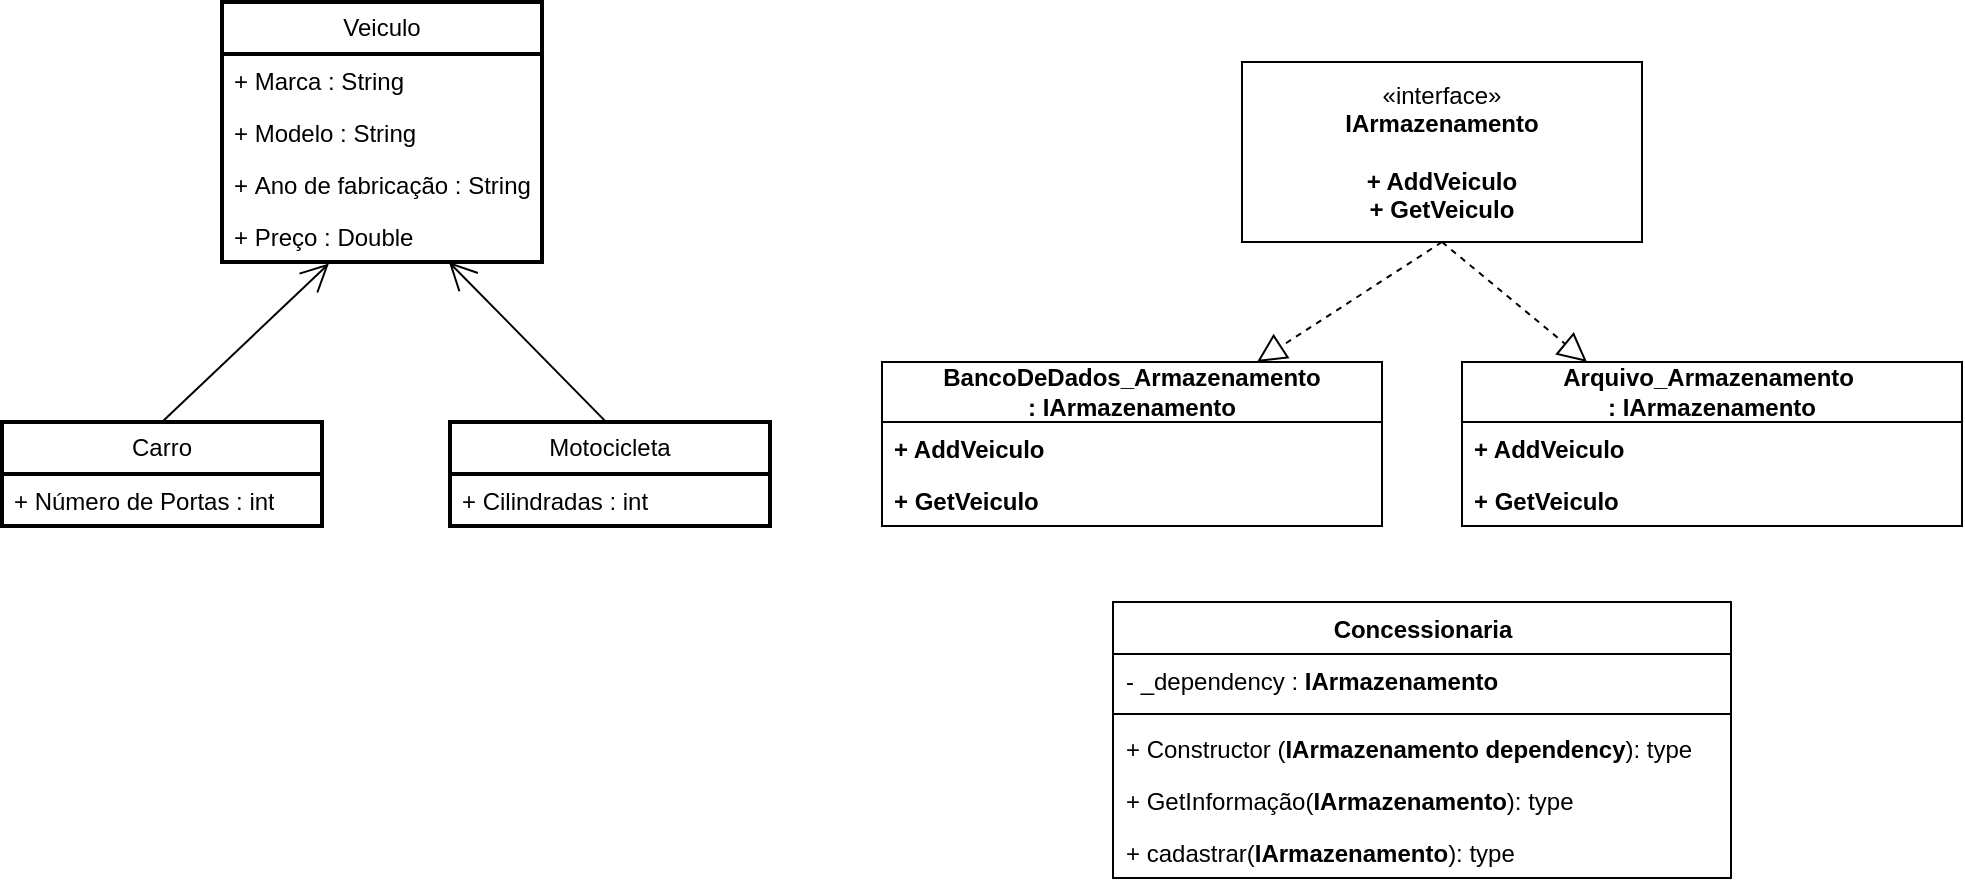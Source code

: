 <mxfile version="21.7.5" type="device">
  <diagram name="Página-1" id="nuipI9u-rjKTHeQEOVbs">
    <mxGraphModel dx="1558" dy="712" grid="1" gridSize="10" guides="1" tooltips="1" connect="1" arrows="1" fold="1" page="1" pageScale="1" pageWidth="827" pageHeight="1169" math="0" shadow="0">
      <root>
        <mxCell id="0" />
        <mxCell id="1" parent="0" />
        <mxCell id="8FqqD6K-RP70Fn5nfgbE-1" value="Veiculo" style="swimlane;fontStyle=0;childLayout=stackLayout;horizontal=1;startSize=26;fillColor=none;horizontalStack=0;resizeParent=1;resizeParentMax=0;resizeLast=0;collapsible=1;marginBottom=0;whiteSpace=wrap;html=1;strokeWidth=2;" vertex="1" parent="1">
          <mxGeometry x="300" y="310" width="160" height="130" as="geometry" />
        </mxCell>
        <mxCell id="8FqqD6K-RP70Fn5nfgbE-2" value="+&amp;nbsp;Marca : String&amp;nbsp;" style="text;strokeColor=none;fillColor=none;align=left;verticalAlign=top;spacingLeft=4;spacingRight=4;overflow=hidden;rotatable=0;points=[[0,0.5],[1,0.5]];portConstraint=eastwest;whiteSpace=wrap;html=1;strokeWidth=2;" vertex="1" parent="8FqqD6K-RP70Fn5nfgbE-1">
          <mxGeometry y="26" width="160" height="26" as="geometry" />
        </mxCell>
        <mxCell id="8FqqD6K-RP70Fn5nfgbE-3" value="+&amp;nbsp;Modelo : String" style="text;strokeColor=none;fillColor=none;align=left;verticalAlign=top;spacingLeft=4;spacingRight=4;overflow=hidden;rotatable=0;points=[[0,0.5],[1,0.5]];portConstraint=eastwest;whiteSpace=wrap;html=1;strokeWidth=2;" vertex="1" parent="8FqqD6K-RP70Fn5nfgbE-1">
          <mxGeometry y="52" width="160" height="26" as="geometry" />
        </mxCell>
        <mxCell id="8FqqD6K-RP70Fn5nfgbE-4" value="+&amp;nbsp;Ano de fabricação : String" style="text;strokeColor=none;fillColor=none;align=left;verticalAlign=top;spacingLeft=4;spacingRight=4;overflow=hidden;rotatable=0;points=[[0,0.5],[1,0.5]];portConstraint=eastwest;whiteSpace=wrap;html=1;strokeWidth=2;" vertex="1" parent="8FqqD6K-RP70Fn5nfgbE-1">
          <mxGeometry y="78" width="160" height="26" as="geometry" />
        </mxCell>
        <mxCell id="8FqqD6K-RP70Fn5nfgbE-6" value="+&amp;nbsp;Preço : Double" style="text;strokeColor=none;fillColor=none;align=left;verticalAlign=top;spacingLeft=4;spacingRight=4;overflow=hidden;rotatable=0;points=[[0,0.5],[1,0.5]];portConstraint=eastwest;whiteSpace=wrap;html=1;strokeWidth=2;" vertex="1" parent="8FqqD6K-RP70Fn5nfgbE-1">
          <mxGeometry y="104" width="160" height="26" as="geometry" />
        </mxCell>
        <mxCell id="8FqqD6K-RP70Fn5nfgbE-7" value="Carro" style="swimlane;fontStyle=0;childLayout=stackLayout;horizontal=1;startSize=26;fillColor=none;horizontalStack=0;resizeParent=1;resizeParentMax=0;resizeLast=0;collapsible=1;marginBottom=0;whiteSpace=wrap;html=1;strokeWidth=2;" vertex="1" parent="1">
          <mxGeometry x="190" y="520" width="160" height="52" as="geometry" />
        </mxCell>
        <mxCell id="8FqqD6K-RP70Fn5nfgbE-8" value="+&amp;nbsp;Número de Portas : int" style="text;strokeColor=none;fillColor=none;align=left;verticalAlign=top;spacingLeft=4;spacingRight=4;overflow=hidden;rotatable=0;points=[[0,0.5],[1,0.5]];portConstraint=eastwest;whiteSpace=wrap;html=1;strokeWidth=2;" vertex="1" parent="8FqqD6K-RP70Fn5nfgbE-7">
          <mxGeometry y="26" width="160" height="26" as="geometry" />
        </mxCell>
        <mxCell id="8FqqD6K-RP70Fn5nfgbE-12" value="Motocicleta" style="swimlane;fontStyle=0;childLayout=stackLayout;horizontal=1;startSize=26;fillColor=none;horizontalStack=0;resizeParent=1;resizeParentMax=0;resizeLast=0;collapsible=1;marginBottom=0;whiteSpace=wrap;html=1;strokeWidth=2;" vertex="1" parent="1">
          <mxGeometry x="414" y="520" width="160" height="52" as="geometry" />
        </mxCell>
        <mxCell id="8FqqD6K-RP70Fn5nfgbE-13" value="+&amp;nbsp;Cilindradas : int" style="text;strokeColor=none;fillColor=none;align=left;verticalAlign=top;spacingLeft=4;spacingRight=4;overflow=hidden;rotatable=0;points=[[0,0.5],[1,0.5]];portConstraint=eastwest;whiteSpace=wrap;html=1;strokeWidth=2;" vertex="1" parent="8FqqD6K-RP70Fn5nfgbE-12">
          <mxGeometry y="26" width="160" height="26" as="geometry" />
        </mxCell>
        <mxCell id="8FqqD6K-RP70Fn5nfgbE-17" value="" style="endArrow=open;endFill=1;endSize=12;html=1;rounded=0;exitX=0.5;exitY=0;exitDx=0;exitDy=0;entryX=0.334;entryY=1.031;entryDx=0;entryDy=0;entryPerimeter=0;" edge="1" parent="1" source="8FqqD6K-RP70Fn5nfgbE-7" target="8FqqD6K-RP70Fn5nfgbE-6">
          <mxGeometry width="160" relative="1" as="geometry">
            <mxPoint x="310" y="530" as="sourcePoint" />
            <mxPoint x="470" y="530" as="targetPoint" />
          </mxGeometry>
        </mxCell>
        <mxCell id="8FqqD6K-RP70Fn5nfgbE-18" value="" style="endArrow=open;endFill=1;endSize=12;html=1;rounded=0;exitX=0.486;exitY=-0.006;exitDx=0;exitDy=0;entryX=0.709;entryY=1;entryDx=0;entryDy=0;entryPerimeter=0;exitPerimeter=0;" edge="1" parent="1" source="8FqqD6K-RP70Fn5nfgbE-12" target="8FqqD6K-RP70Fn5nfgbE-6">
          <mxGeometry width="160" relative="1" as="geometry">
            <mxPoint x="300" y="500" as="sourcePoint" />
            <mxPoint x="363" y="451" as="targetPoint" />
          </mxGeometry>
        </mxCell>
        <mxCell id="8FqqD6K-RP70Fn5nfgbE-29" value="Concessionaria" style="swimlane;fontStyle=1;align=center;verticalAlign=top;childLayout=stackLayout;horizontal=1;startSize=26;horizontalStack=0;resizeParent=1;resizeParentMax=0;resizeLast=0;collapsible=1;marginBottom=0;whiteSpace=wrap;html=1;" vertex="1" parent="1">
          <mxGeometry x="745.5" y="610" width="309" height="138" as="geometry" />
        </mxCell>
        <mxCell id="8FqqD6K-RP70Fn5nfgbE-30" value="- _dependency :&amp;nbsp;&lt;b style=&quot;border-color: var(--border-color); text-align: center;&quot;&gt;IArmazenamento&lt;/b&gt;" style="text;strokeColor=none;fillColor=none;align=left;verticalAlign=top;spacingLeft=4;spacingRight=4;overflow=hidden;rotatable=0;points=[[0,0.5],[1,0.5]];portConstraint=eastwest;whiteSpace=wrap;html=1;" vertex="1" parent="8FqqD6K-RP70Fn5nfgbE-29">
          <mxGeometry y="26" width="309" height="26" as="geometry" />
        </mxCell>
        <mxCell id="8FqqD6K-RP70Fn5nfgbE-31" value="" style="line;strokeWidth=1;fillColor=none;align=left;verticalAlign=middle;spacingTop=-1;spacingLeft=3;spacingRight=3;rotatable=0;labelPosition=right;points=[];portConstraint=eastwest;strokeColor=inherit;" vertex="1" parent="8FqqD6K-RP70Fn5nfgbE-29">
          <mxGeometry y="52" width="309" height="8" as="geometry" />
        </mxCell>
        <mxCell id="8FqqD6K-RP70Fn5nfgbE-32" value="+ Constructor (&lt;b style=&quot;border-color: var(--border-color); text-align: center;&quot;&gt;IArmazenamento dependency&lt;/b&gt;): type" style="text;strokeColor=none;fillColor=none;align=left;verticalAlign=top;spacingLeft=4;spacingRight=4;overflow=hidden;rotatable=0;points=[[0,0.5],[1,0.5]];portConstraint=eastwest;whiteSpace=wrap;html=1;" vertex="1" parent="8FqqD6K-RP70Fn5nfgbE-29">
          <mxGeometry y="60" width="309" height="26" as="geometry" />
        </mxCell>
        <mxCell id="8FqqD6K-RP70Fn5nfgbE-33" value="+ GetInformação(&lt;b style=&quot;border-color: var(--border-color); text-align: center;&quot;&gt;IArmazenamento&lt;/b&gt;): type" style="text;strokeColor=none;fillColor=none;align=left;verticalAlign=top;spacingLeft=4;spacingRight=4;overflow=hidden;rotatable=0;points=[[0,0.5],[1,0.5]];portConstraint=eastwest;whiteSpace=wrap;html=1;" vertex="1" parent="8FqqD6K-RP70Fn5nfgbE-29">
          <mxGeometry y="86" width="309" height="26" as="geometry" />
        </mxCell>
        <mxCell id="8FqqD6K-RP70Fn5nfgbE-34" value="+ cadastrar(&lt;b style=&quot;border-color: var(--border-color); text-align: center;&quot;&gt;IArmazenamento&lt;/b&gt;): type" style="text;strokeColor=none;fillColor=none;align=left;verticalAlign=top;spacingLeft=4;spacingRight=4;overflow=hidden;rotatable=0;points=[[0,0.5],[1,0.5]];portConstraint=eastwest;whiteSpace=wrap;html=1;" vertex="1" parent="8FqqD6K-RP70Fn5nfgbE-29">
          <mxGeometry y="112" width="309" height="26" as="geometry" />
        </mxCell>
        <mxCell id="8FqqD6K-RP70Fn5nfgbE-35" value="" style="group" vertex="1" connectable="0" parent="1">
          <mxGeometry x="630" y="340" width="540" height="232" as="geometry" />
        </mxCell>
        <mxCell id="8FqqD6K-RP70Fn5nfgbE-19" value="«interface»&lt;br&gt;&lt;b&gt;IArmazenamento&lt;br&gt;&lt;br&gt;+ AddVeiculo&lt;br&gt;+ GetVeiculo&lt;br&gt;&lt;/b&gt;" style="html=1;whiteSpace=wrap;" vertex="1" parent="8FqqD6K-RP70Fn5nfgbE-35">
          <mxGeometry x="180" width="200" height="90" as="geometry" />
        </mxCell>
        <mxCell id="8FqqD6K-RP70Fn5nfgbE-20" value="&lt;b&gt;BancoDeDados_Armazenamento :&amp;nbsp;&lt;/b&gt;&lt;b style=&quot;border-color: var(--border-color);&quot;&gt;IArmazenamento&lt;/b&gt;" style="swimlane;fontStyle=0;childLayout=stackLayout;horizontal=1;startSize=30;fillColor=none;horizontalStack=0;resizeParent=1;resizeParentMax=0;resizeLast=0;collapsible=1;marginBottom=0;whiteSpace=wrap;html=1;" vertex="1" parent="8FqqD6K-RP70Fn5nfgbE-35">
          <mxGeometry y="150" width="250" height="82" as="geometry" />
        </mxCell>
        <mxCell id="8FqqD6K-RP70Fn5nfgbE-21" value="&lt;b style=&quot;border-color: var(--border-color); text-align: center;&quot;&gt;+ AddVeiculo&lt;/b&gt;" style="text;strokeColor=none;fillColor=none;align=left;verticalAlign=top;spacingLeft=4;spacingRight=4;overflow=hidden;rotatable=0;points=[[0,0.5],[1,0.5]];portConstraint=eastwest;whiteSpace=wrap;html=1;" vertex="1" parent="8FqqD6K-RP70Fn5nfgbE-20">
          <mxGeometry y="30" width="250" height="26" as="geometry" />
        </mxCell>
        <mxCell id="8FqqD6K-RP70Fn5nfgbE-22" value="&lt;b style=&quot;border-color: var(--border-color); text-align: center;&quot;&gt;+ GetVeiculo&lt;/b&gt;" style="text;strokeColor=none;fillColor=none;align=left;verticalAlign=top;spacingLeft=4;spacingRight=4;overflow=hidden;rotatable=0;points=[[0,0.5],[1,0.5]];portConstraint=eastwest;whiteSpace=wrap;html=1;" vertex="1" parent="8FqqD6K-RP70Fn5nfgbE-20">
          <mxGeometry y="56" width="250" height="26" as="geometry" />
        </mxCell>
        <mxCell id="8FqqD6K-RP70Fn5nfgbE-24" value="&lt;b&gt;Arquivo_Armazenamento&amp;nbsp;&lt;br&gt;:&amp;nbsp;&lt;/b&gt;&lt;b style=&quot;border-color: var(--border-color);&quot;&gt;IArmazenamento&lt;/b&gt;" style="swimlane;fontStyle=0;childLayout=stackLayout;horizontal=1;startSize=30;fillColor=none;horizontalStack=0;resizeParent=1;resizeParentMax=0;resizeLast=0;collapsible=1;marginBottom=0;whiteSpace=wrap;html=1;" vertex="1" parent="8FqqD6K-RP70Fn5nfgbE-35">
          <mxGeometry x="290" y="150" width="250" height="82" as="geometry" />
        </mxCell>
        <mxCell id="8FqqD6K-RP70Fn5nfgbE-25" value="&lt;b style=&quot;border-color: var(--border-color); text-align: center;&quot;&gt;+ AddVeiculo&lt;/b&gt;" style="text;strokeColor=none;fillColor=none;align=left;verticalAlign=top;spacingLeft=4;spacingRight=4;overflow=hidden;rotatable=0;points=[[0,0.5],[1,0.5]];portConstraint=eastwest;whiteSpace=wrap;html=1;" vertex="1" parent="8FqqD6K-RP70Fn5nfgbE-24">
          <mxGeometry y="30" width="250" height="26" as="geometry" />
        </mxCell>
        <mxCell id="8FqqD6K-RP70Fn5nfgbE-26" value="&lt;b style=&quot;border-color: var(--border-color); text-align: center;&quot;&gt;+ GetVeiculo&lt;/b&gt;" style="text;strokeColor=none;fillColor=none;align=left;verticalAlign=top;spacingLeft=4;spacingRight=4;overflow=hidden;rotatable=0;points=[[0,0.5],[1,0.5]];portConstraint=eastwest;whiteSpace=wrap;html=1;" vertex="1" parent="8FqqD6K-RP70Fn5nfgbE-24">
          <mxGeometry y="56" width="250" height="26" as="geometry" />
        </mxCell>
        <mxCell id="8FqqD6K-RP70Fn5nfgbE-27" value="" style="endArrow=block;dashed=1;endFill=0;endSize=12;html=1;rounded=0;exitX=0.5;exitY=1;exitDx=0;exitDy=0;entryX=0.75;entryY=0;entryDx=0;entryDy=0;" edge="1" parent="8FqqD6K-RP70Fn5nfgbE-35" source="8FqqD6K-RP70Fn5nfgbE-19" target="8FqqD6K-RP70Fn5nfgbE-20">
          <mxGeometry width="160" relative="1" as="geometry">
            <mxPoint x="190" y="160" as="sourcePoint" />
            <mxPoint x="350" y="160" as="targetPoint" />
          </mxGeometry>
        </mxCell>
        <mxCell id="8FqqD6K-RP70Fn5nfgbE-28" value="" style="endArrow=block;dashed=1;endFill=0;endSize=12;html=1;rounded=0;exitX=0.5;exitY=1;exitDx=0;exitDy=0;entryX=0.25;entryY=0;entryDx=0;entryDy=0;" edge="1" parent="8FqqD6K-RP70Fn5nfgbE-35" source="8FqqD6K-RP70Fn5nfgbE-19" target="8FqqD6K-RP70Fn5nfgbE-24">
          <mxGeometry width="160" relative="1" as="geometry">
            <mxPoint x="290" y="100" as="sourcePoint" />
            <mxPoint x="198" y="160" as="targetPoint" />
          </mxGeometry>
        </mxCell>
      </root>
    </mxGraphModel>
  </diagram>
</mxfile>
